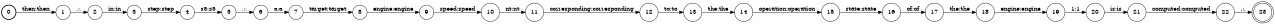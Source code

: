 digraph FST {
rankdir = LR;
size = "8.5,11";
label = "";
center = 1;
orientation = Portrait;
ranksep = "0.4";
nodesep = "0.25";
0 [label = "0", shape = circle, style = bold, fontsize = 14]
	0 -> 1 [label = "then:then", fontsize = 14];
1 [label = "1", shape = circle, style = solid, fontsize = 14]
	1 -> 2 [label = ",:,", fontsize = 14];
2 [label = "2", shape = circle, style = solid, fontsize = 14]
	2 -> 3 [label = "in:in", fontsize = 14];
3 [label = "3", shape = circle, style = solid, fontsize = 14]
	3 -> 4 [label = "step:step", fontsize = 14];
4 [label = "4", shape = circle, style = solid, fontsize = 14]
	4 -> 5 [label = "s5:s5", fontsize = 14];
5 [label = "5", shape = circle, style = solid, fontsize = 14]
	5 -> 6 [label = ",:,", fontsize = 14];
6 [label = "6", shape = circle, style = solid, fontsize = 14]
	6 -> 7 [label = "a:a", fontsize = 14];
7 [label = "7", shape = circle, style = solid, fontsize = 14]
	7 -> 8 [label = "target:target", fontsize = 14];
8 [label = "8", shape = circle, style = solid, fontsize = 14]
	8 -> 9 [label = "engine:engine", fontsize = 14];
9 [label = "9", shape = circle, style = solid, fontsize = 14]
	9 -> 10 [label = "speed:speed", fontsize = 14];
10 [label = "10", shape = circle, style = solid, fontsize = 14]
	10 -> 11 [label = "nt:nt", fontsize = 14];
11 [label = "11", shape = circle, style = solid, fontsize = 14]
	11 -> 12 [label = "corresponding:corresponding", fontsize = 14];
12 [label = "12", shape = circle, style = solid, fontsize = 14]
	12 -> 13 [label = "to:to", fontsize = 14];
13 [label = "13", shape = circle, style = solid, fontsize = 14]
	13 -> 14 [label = "the:the", fontsize = 14];
14 [label = "14", shape = circle, style = solid, fontsize = 14]
	14 -> 15 [label = "operation:operation", fontsize = 14];
15 [label = "15", shape = circle, style = solid, fontsize = 14]
	15 -> 16 [label = "state:state", fontsize = 14];
16 [label = "16", shape = circle, style = solid, fontsize = 14]
	16 -> 17 [label = "of:of", fontsize = 14];
17 [label = "17", shape = circle, style = solid, fontsize = 14]
	17 -> 18 [label = "the:the", fontsize = 14];
18 [label = "18", shape = circle, style = solid, fontsize = 14]
	18 -> 19 [label = "engine:engine", fontsize = 14];
19 [label = "19", shape = circle, style = solid, fontsize = 14]
	19 -> 20 [label = "1:1", fontsize = 14];
20 [label = "20", shape = circle, style = solid, fontsize = 14]
	20 -> 21 [label = "is:is", fontsize = 14];
21 [label = "21", shape = circle, style = solid, fontsize = 14]
	21 -> 22 [label = "computed:computed", fontsize = 14];
22 [label = "22", shape = circle, style = solid, fontsize = 14]
	22 -> 23 [label = ".:.", fontsize = 14];
23 [label = "23", shape = doublecircle, style = solid, fontsize = 14]
}
